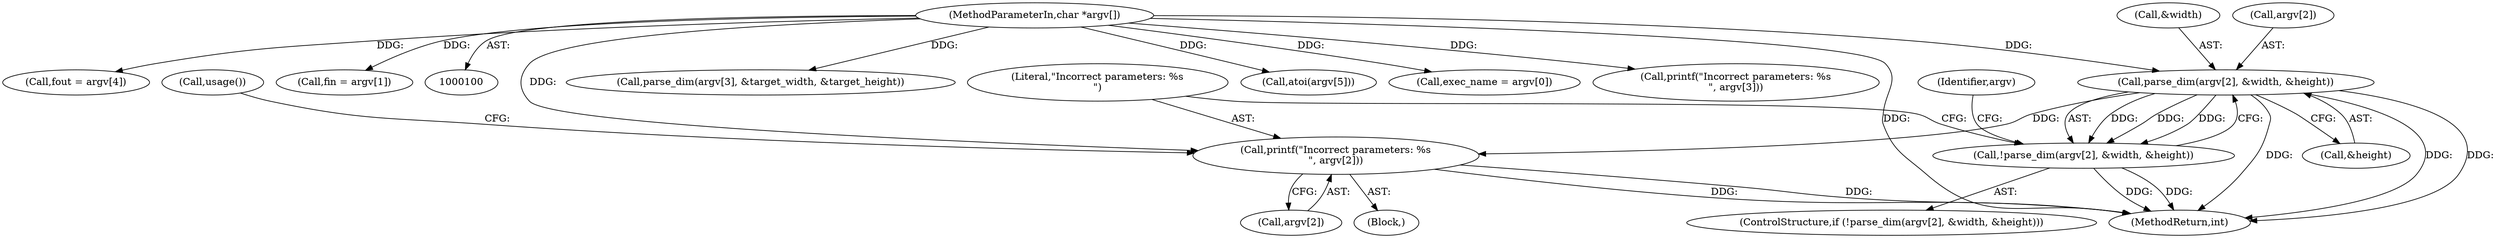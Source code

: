 digraph "0_Android_5a9753fca56f0eeb9f61e342b2fccffc364f9426_4@pointer" {
"1000147" [label="(Call,parse_dim(argv[2], &width, &height))"];
"1000102" [label="(MethodParameterIn,char *argv[])"];
"1000146" [label="(Call,!parse_dim(argv[2], &width, &height))"];
"1000156" [label="(Call,printf(\"Incorrect parameters: %s\n\", argv[2]))"];
"1000157" [label="(Literal,\"Incorrect parameters: %s\n\")"];
"1000166" [label="(Call,parse_dim(argv[3], &target_width, &target_height))"];
"1000221" [label="(Call,atoi(argv[5]))"];
"1000148" [label="(Call,argv[2])"];
"1000146" [label="(Call,!parse_dim(argv[2], &width, &height))"];
"1000151" [label="(Call,&width)"];
"1000145" [label="(ControlStructure,if (!parse_dim(argv[2], &width, &height)))"];
"1000161" [label="(Call,usage())"];
"1000120" [label="(Call,exec_name = argv[0])"];
"1000147" [label="(Call,parse_dim(argv[2], &width, &height))"];
"1000156" [label="(Call,printf(\"Incorrect parameters: %s\n\", argv[2]))"];
"1000371" [label="(MethodReturn,int)"];
"1000175" [label="(Call,printf(\"Incorrect parameters: %s\n\", argv[3]))"];
"1000140" [label="(Call,fout = argv[4])"];
"1000158" [label="(Call,argv[2])"];
"1000135" [label="(Call,fin = argv[1])"];
"1000153" [label="(Call,&height)"];
"1000168" [label="(Identifier,argv)"];
"1000155" [label="(Block,)"];
"1000102" [label="(MethodParameterIn,char *argv[])"];
"1000147" -> "1000146"  [label="AST: "];
"1000147" -> "1000153"  [label="CFG: "];
"1000148" -> "1000147"  [label="AST: "];
"1000151" -> "1000147"  [label="AST: "];
"1000153" -> "1000147"  [label="AST: "];
"1000146" -> "1000147"  [label="CFG: "];
"1000147" -> "1000371"  [label="DDG: "];
"1000147" -> "1000371"  [label="DDG: "];
"1000147" -> "1000371"  [label="DDG: "];
"1000147" -> "1000146"  [label="DDG: "];
"1000147" -> "1000146"  [label="DDG: "];
"1000147" -> "1000146"  [label="DDG: "];
"1000102" -> "1000147"  [label="DDG: "];
"1000147" -> "1000156"  [label="DDG: "];
"1000102" -> "1000100"  [label="AST: "];
"1000102" -> "1000371"  [label="DDG: "];
"1000102" -> "1000120"  [label="DDG: "];
"1000102" -> "1000135"  [label="DDG: "];
"1000102" -> "1000140"  [label="DDG: "];
"1000102" -> "1000156"  [label="DDG: "];
"1000102" -> "1000166"  [label="DDG: "];
"1000102" -> "1000175"  [label="DDG: "];
"1000102" -> "1000221"  [label="DDG: "];
"1000146" -> "1000145"  [label="AST: "];
"1000157" -> "1000146"  [label="CFG: "];
"1000168" -> "1000146"  [label="CFG: "];
"1000146" -> "1000371"  [label="DDG: "];
"1000146" -> "1000371"  [label="DDG: "];
"1000156" -> "1000155"  [label="AST: "];
"1000156" -> "1000158"  [label="CFG: "];
"1000157" -> "1000156"  [label="AST: "];
"1000158" -> "1000156"  [label="AST: "];
"1000161" -> "1000156"  [label="CFG: "];
"1000156" -> "1000371"  [label="DDG: "];
"1000156" -> "1000371"  [label="DDG: "];
}
